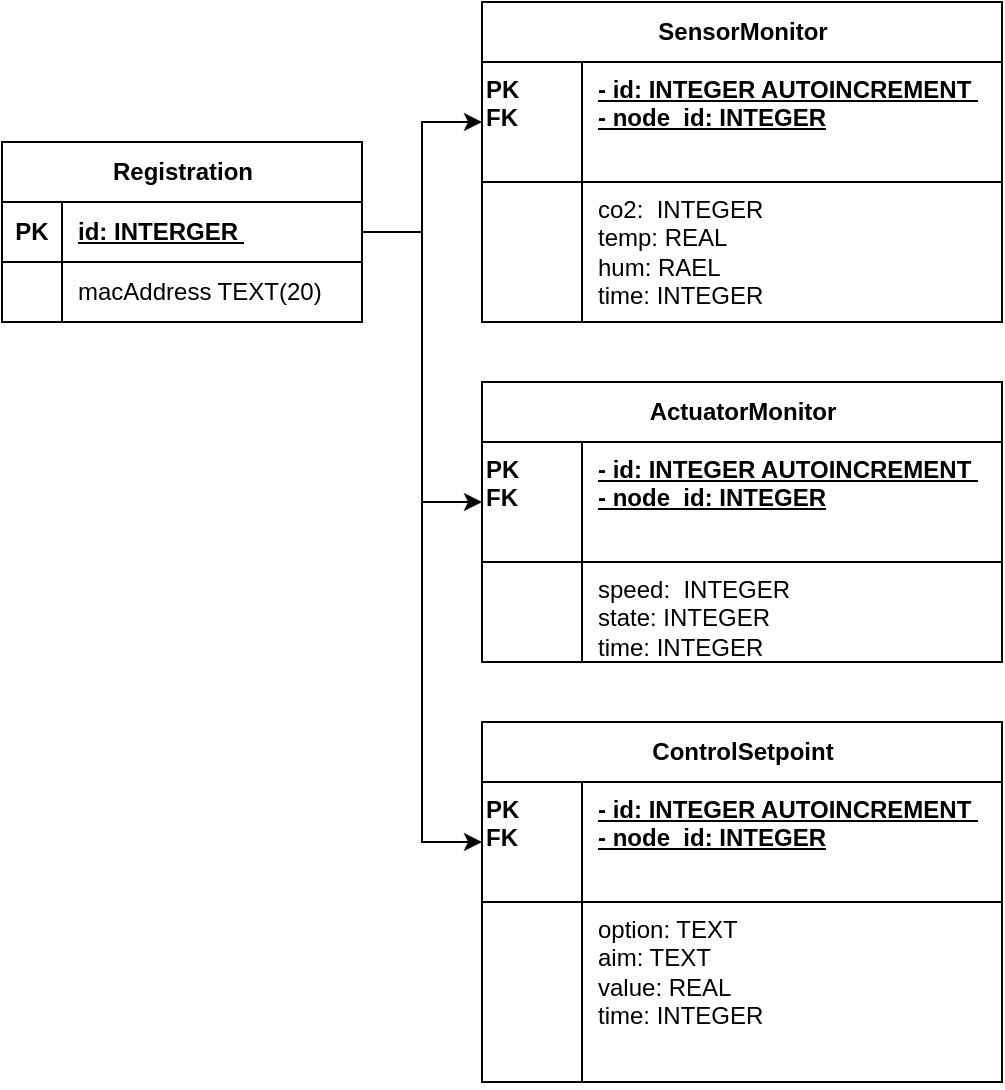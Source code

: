 <mxfile version="21.3.7" type="device">
  <diagram name="postgresql" id="dXhKGgKcH2Q6Jnj2PDTK">
    <mxGraphModel dx="794" dy="509" grid="1" gridSize="10" guides="1" tooltips="1" connect="1" arrows="1" fold="1" page="1" pageScale="1" pageWidth="850" pageHeight="1100" math="0" shadow="0">
      <root>
        <mxCell id="0" />
        <mxCell id="1" parent="0" />
        <mxCell id="j_g9SA-qZOXGerufir2o-1" value="SensorMonitor" style="shape=table;startSize=30;container=1;collapsible=1;childLayout=tableLayout;fixedRows=1;rowLines=0;fontStyle=1;align=center;resizeLast=1;html=1;" parent="1" vertex="1">
          <mxGeometry x="350" y="130" width="260" height="160" as="geometry" />
        </mxCell>
        <mxCell id="j_g9SA-qZOXGerufir2o-2" value="" style="shape=tableRow;horizontal=0;startSize=0;swimlaneHead=0;swimlaneBody=0;fillColor=none;collapsible=0;dropTarget=0;points=[[0,0.5],[1,0.5]];portConstraint=eastwest;top=0;left=0;right=0;bottom=1;" parent="j_g9SA-qZOXGerufir2o-1" vertex="1">
          <mxGeometry y="30" width="260" height="60" as="geometry" />
        </mxCell>
        <mxCell id="j_g9SA-qZOXGerufir2o-3" value="PK&lt;br&gt;FK" style="shape=partialRectangle;connectable=0;fillColor=none;top=0;left=0;bottom=0;right=0;fontStyle=1;overflow=hidden;whiteSpace=wrap;html=1;verticalAlign=top;align=left;" parent="j_g9SA-qZOXGerufir2o-2" vertex="1">
          <mxGeometry width="50" height="60" as="geometry">
            <mxRectangle width="50" height="60" as="alternateBounds" />
          </mxGeometry>
        </mxCell>
        <mxCell id="j_g9SA-qZOXGerufir2o-4" value="- id: INTEGER AUTOINCREMENT&amp;nbsp;&lt;br&gt;- node_id: INTEGER" style="shape=partialRectangle;connectable=0;fillColor=none;top=0;left=0;bottom=0;right=0;align=left;spacingLeft=6;fontStyle=5;overflow=hidden;whiteSpace=wrap;html=1;verticalAlign=top;" parent="j_g9SA-qZOXGerufir2o-2" vertex="1">
          <mxGeometry x="50" width="210" height="60" as="geometry">
            <mxRectangle width="210" height="60" as="alternateBounds" />
          </mxGeometry>
        </mxCell>
        <mxCell id="j_g9SA-qZOXGerufir2o-5" value="" style="shape=tableRow;horizontal=0;startSize=0;swimlaneHead=0;swimlaneBody=0;fillColor=none;collapsible=0;dropTarget=0;points=[[0,0.5],[1,0.5]];portConstraint=eastwest;top=0;left=0;right=0;bottom=0;" parent="j_g9SA-qZOXGerufir2o-1" vertex="1">
          <mxGeometry y="90" width="260" height="70" as="geometry" />
        </mxCell>
        <mxCell id="j_g9SA-qZOXGerufir2o-6" value="" style="shape=partialRectangle;connectable=0;fillColor=none;top=0;left=0;bottom=0;right=0;editable=1;overflow=hidden;whiteSpace=wrap;html=1;" parent="j_g9SA-qZOXGerufir2o-5" vertex="1">
          <mxGeometry width="50" height="70" as="geometry">
            <mxRectangle width="50" height="70" as="alternateBounds" />
          </mxGeometry>
        </mxCell>
        <mxCell id="j_g9SA-qZOXGerufir2o-7" value="co2:&amp;nbsp; INTEGER&lt;br style=&quot;border-color: var(--border-color);&quot;&gt;temp: REAL&lt;br style=&quot;border-color: var(--border-color);&quot;&gt;hum: RAEL&lt;br style=&quot;border-color: var(--border-color);&quot;&gt;time: INTEGER" style="shape=partialRectangle;connectable=0;fillColor=none;top=0;left=0;bottom=0;right=0;align=left;spacingLeft=6;overflow=hidden;whiteSpace=wrap;html=1;verticalAlign=top;" parent="j_g9SA-qZOXGerufir2o-5" vertex="1">
          <mxGeometry x="50" width="210" height="70" as="geometry">
            <mxRectangle width="210" height="70" as="alternateBounds" />
          </mxGeometry>
        </mxCell>
        <mxCell id="j_g9SA-qZOXGerufir2o-8" value="ActuatorMonitor" style="shape=table;startSize=30;container=1;collapsible=1;childLayout=tableLayout;fixedRows=1;rowLines=0;fontStyle=1;align=center;resizeLast=1;html=1;" parent="1" vertex="1">
          <mxGeometry x="350" y="320" width="260" height="140" as="geometry" />
        </mxCell>
        <mxCell id="j_g9SA-qZOXGerufir2o-9" value="" style="shape=tableRow;horizontal=0;startSize=0;swimlaneHead=0;swimlaneBody=0;fillColor=none;collapsible=0;dropTarget=0;points=[[0,0.5],[1,0.5]];portConstraint=eastwest;top=0;left=0;right=0;bottom=1;" parent="j_g9SA-qZOXGerufir2o-8" vertex="1">
          <mxGeometry y="30" width="260" height="60" as="geometry" />
        </mxCell>
        <mxCell id="j_g9SA-qZOXGerufir2o-10" value="PK&lt;br&gt;FK" style="shape=partialRectangle;connectable=0;fillColor=none;top=0;left=0;bottom=0;right=0;fontStyle=1;overflow=hidden;whiteSpace=wrap;html=1;verticalAlign=top;align=left;" parent="j_g9SA-qZOXGerufir2o-9" vertex="1">
          <mxGeometry width="50" height="60" as="geometry">
            <mxRectangle width="50" height="60" as="alternateBounds" />
          </mxGeometry>
        </mxCell>
        <mxCell id="j_g9SA-qZOXGerufir2o-11" value="- id: INTEGER AUTOINCREMENT&amp;nbsp;&lt;br style=&quot;border-color: var(--border-color);&quot;&gt;- node_id: INTEGER" style="shape=partialRectangle;connectable=0;fillColor=none;top=0;left=0;bottom=0;right=0;align=left;spacingLeft=6;fontStyle=5;overflow=hidden;whiteSpace=wrap;html=1;verticalAlign=top;" parent="j_g9SA-qZOXGerufir2o-9" vertex="1">
          <mxGeometry x="50" width="210" height="60" as="geometry">
            <mxRectangle width="210" height="60" as="alternateBounds" />
          </mxGeometry>
        </mxCell>
        <mxCell id="j_g9SA-qZOXGerufir2o-12" value="" style="shape=tableRow;horizontal=0;startSize=0;swimlaneHead=0;swimlaneBody=0;fillColor=none;collapsible=0;dropTarget=0;points=[[0,0.5],[1,0.5]];portConstraint=eastwest;top=0;left=0;right=0;bottom=0;" parent="j_g9SA-qZOXGerufir2o-8" vertex="1">
          <mxGeometry y="90" width="260" height="50" as="geometry" />
        </mxCell>
        <mxCell id="j_g9SA-qZOXGerufir2o-13" value="" style="shape=partialRectangle;connectable=0;fillColor=none;top=0;left=0;bottom=0;right=0;editable=1;overflow=hidden;whiteSpace=wrap;html=1;" parent="j_g9SA-qZOXGerufir2o-12" vertex="1">
          <mxGeometry width="50" height="50" as="geometry">
            <mxRectangle width="50" height="50" as="alternateBounds" />
          </mxGeometry>
        </mxCell>
        <mxCell id="j_g9SA-qZOXGerufir2o-14" value="speed:&amp;nbsp; INTEGER&lt;br style=&quot;border-color: var(--border-color);&quot;&gt;state: INTEGER&lt;br style=&quot;border-color: var(--border-color);&quot;&gt;time: INTEGER" style="shape=partialRectangle;connectable=0;fillColor=none;top=0;left=0;bottom=0;right=0;align=left;spacingLeft=6;overflow=hidden;whiteSpace=wrap;html=1;verticalAlign=top;" parent="j_g9SA-qZOXGerufir2o-12" vertex="1">
          <mxGeometry x="50" width="210" height="50" as="geometry">
            <mxRectangle width="210" height="50" as="alternateBounds" />
          </mxGeometry>
        </mxCell>
        <mxCell id="j_g9SA-qZOXGerufir2o-15" value="Registration" style="shape=table;startSize=30;container=1;collapsible=1;childLayout=tableLayout;fixedRows=1;rowLines=0;fontStyle=1;align=center;resizeLast=1;html=1;" parent="1" vertex="1">
          <mxGeometry x="110" y="200" width="180" height="90" as="geometry" />
        </mxCell>
        <mxCell id="j_g9SA-qZOXGerufir2o-16" value="" style="shape=tableRow;horizontal=0;startSize=0;swimlaneHead=0;swimlaneBody=0;fillColor=none;collapsible=0;dropTarget=0;points=[[0,0.5],[1,0.5]];portConstraint=eastwest;top=0;left=0;right=0;bottom=1;" parent="j_g9SA-qZOXGerufir2o-15" vertex="1">
          <mxGeometry y="30" width="180" height="30" as="geometry" />
        </mxCell>
        <mxCell id="j_g9SA-qZOXGerufir2o-17" value="PK" style="shape=partialRectangle;connectable=0;fillColor=none;top=0;left=0;bottom=0;right=0;fontStyle=1;overflow=hidden;whiteSpace=wrap;html=1;" parent="j_g9SA-qZOXGerufir2o-16" vertex="1">
          <mxGeometry width="30" height="30" as="geometry">
            <mxRectangle width="30" height="30" as="alternateBounds" />
          </mxGeometry>
        </mxCell>
        <mxCell id="j_g9SA-qZOXGerufir2o-18" value="id: INTERGER&amp;nbsp;" style="shape=partialRectangle;connectable=0;fillColor=none;top=0;left=0;bottom=0;right=0;align=left;spacingLeft=6;fontStyle=5;overflow=hidden;whiteSpace=wrap;html=1;" parent="j_g9SA-qZOXGerufir2o-16" vertex="1">
          <mxGeometry x="30" width="150" height="30" as="geometry">
            <mxRectangle width="150" height="30" as="alternateBounds" />
          </mxGeometry>
        </mxCell>
        <mxCell id="j_g9SA-qZOXGerufir2o-19" value="" style="shape=tableRow;horizontal=0;startSize=0;swimlaneHead=0;swimlaneBody=0;fillColor=none;collapsible=0;dropTarget=0;points=[[0,0.5],[1,0.5]];portConstraint=eastwest;top=0;left=0;right=0;bottom=0;" parent="j_g9SA-qZOXGerufir2o-15" vertex="1">
          <mxGeometry y="60" width="180" height="30" as="geometry" />
        </mxCell>
        <mxCell id="j_g9SA-qZOXGerufir2o-20" value="" style="shape=partialRectangle;connectable=0;fillColor=none;top=0;left=0;bottom=0;right=0;editable=1;overflow=hidden;whiteSpace=wrap;html=1;" parent="j_g9SA-qZOXGerufir2o-19" vertex="1">
          <mxGeometry width="30" height="30" as="geometry">
            <mxRectangle width="30" height="30" as="alternateBounds" />
          </mxGeometry>
        </mxCell>
        <mxCell id="j_g9SA-qZOXGerufir2o-21" value="macAddress TEXT(20)" style="shape=partialRectangle;connectable=0;fillColor=none;top=0;left=0;bottom=0;right=0;align=left;spacingLeft=6;overflow=hidden;whiteSpace=wrap;html=1;" parent="j_g9SA-qZOXGerufir2o-19" vertex="1">
          <mxGeometry x="30" width="150" height="30" as="geometry">
            <mxRectangle width="150" height="30" as="alternateBounds" />
          </mxGeometry>
        </mxCell>
        <mxCell id="j_g9SA-qZOXGerufir2o-23" value="" style="endArrow=classic;html=1;rounded=0;exitX=1;exitY=0.5;exitDx=0;exitDy=0;" parent="1" source="j_g9SA-qZOXGerufir2o-16" edge="1">
          <mxGeometry width="50" height="50" relative="1" as="geometry">
            <mxPoint x="360" y="340" as="sourcePoint" />
            <mxPoint x="350" y="190" as="targetPoint" />
            <Array as="points">
              <mxPoint x="320" y="245" />
              <mxPoint x="320" y="190" />
            </Array>
          </mxGeometry>
        </mxCell>
        <mxCell id="j_g9SA-qZOXGerufir2o-24" value="" style="endArrow=classic;html=1;rounded=0;exitX=1;exitY=0.5;exitDx=0;exitDy=0;" parent="1" source="j_g9SA-qZOXGerufir2o-16" edge="1">
          <mxGeometry width="50" height="50" relative="1" as="geometry">
            <mxPoint x="390" y="360" as="sourcePoint" />
            <mxPoint x="350" y="380" as="targetPoint" />
            <Array as="points">
              <mxPoint x="320" y="245" />
              <mxPoint x="320" y="380" />
            </Array>
          </mxGeometry>
        </mxCell>
        <mxCell id="K5M_yJc7ZIbTyNCKmfsf-1" value="ControlSetpoint" style="shape=table;startSize=30;container=1;collapsible=1;childLayout=tableLayout;fixedRows=1;rowLines=0;fontStyle=1;align=center;resizeLast=1;html=1;" vertex="1" parent="1">
          <mxGeometry x="350" y="490" width="260" height="180" as="geometry" />
        </mxCell>
        <mxCell id="K5M_yJc7ZIbTyNCKmfsf-2" value="" style="shape=tableRow;horizontal=0;startSize=0;swimlaneHead=0;swimlaneBody=0;fillColor=none;collapsible=0;dropTarget=0;points=[[0,0.5],[1,0.5]];portConstraint=eastwest;top=0;left=0;right=0;bottom=1;" vertex="1" parent="K5M_yJc7ZIbTyNCKmfsf-1">
          <mxGeometry y="30" width="260" height="60" as="geometry" />
        </mxCell>
        <mxCell id="K5M_yJc7ZIbTyNCKmfsf-3" value="PK&lt;br&gt;FK" style="shape=partialRectangle;connectable=0;fillColor=none;top=0;left=0;bottom=0;right=0;fontStyle=1;overflow=hidden;whiteSpace=wrap;html=1;verticalAlign=top;align=left;" vertex="1" parent="K5M_yJc7ZIbTyNCKmfsf-2">
          <mxGeometry width="50" height="60" as="geometry">
            <mxRectangle width="50" height="60" as="alternateBounds" />
          </mxGeometry>
        </mxCell>
        <mxCell id="K5M_yJc7ZIbTyNCKmfsf-4" value="- id: INTEGER AUTOINCREMENT&amp;nbsp;&lt;br style=&quot;border-color: var(--border-color);&quot;&gt;- node_id: INTEGER" style="shape=partialRectangle;connectable=0;fillColor=none;top=0;left=0;bottom=0;right=0;align=left;spacingLeft=6;fontStyle=5;overflow=hidden;whiteSpace=wrap;html=1;verticalAlign=top;" vertex="1" parent="K5M_yJc7ZIbTyNCKmfsf-2">
          <mxGeometry x="50" width="210" height="60" as="geometry">
            <mxRectangle width="210" height="60" as="alternateBounds" />
          </mxGeometry>
        </mxCell>
        <mxCell id="K5M_yJc7ZIbTyNCKmfsf-5" value="" style="shape=tableRow;horizontal=0;startSize=0;swimlaneHead=0;swimlaneBody=0;fillColor=none;collapsible=0;dropTarget=0;points=[[0,0.5],[1,0.5]];portConstraint=eastwest;top=0;left=0;right=0;bottom=0;" vertex="1" parent="K5M_yJc7ZIbTyNCKmfsf-1">
          <mxGeometry y="90" width="260" height="90" as="geometry" />
        </mxCell>
        <mxCell id="K5M_yJc7ZIbTyNCKmfsf-6" value="" style="shape=partialRectangle;connectable=0;fillColor=none;top=0;left=0;bottom=0;right=0;editable=1;overflow=hidden;whiteSpace=wrap;html=1;" vertex="1" parent="K5M_yJc7ZIbTyNCKmfsf-5">
          <mxGeometry width="50" height="90" as="geometry">
            <mxRectangle width="50" height="90" as="alternateBounds" />
          </mxGeometry>
        </mxCell>
        <mxCell id="K5M_yJc7ZIbTyNCKmfsf-7" value="option: TEXT&lt;br&gt;aim: TEXT&lt;br&gt;value: REAL&lt;br style=&quot;border-color: var(--border-color);&quot;&gt;time: INTEGER" style="shape=partialRectangle;connectable=0;fillColor=none;top=0;left=0;bottom=0;right=0;align=left;spacingLeft=6;overflow=hidden;whiteSpace=wrap;html=1;verticalAlign=top;" vertex="1" parent="K5M_yJc7ZIbTyNCKmfsf-5">
          <mxGeometry x="50" width="210" height="90" as="geometry">
            <mxRectangle width="210" height="90" as="alternateBounds" />
          </mxGeometry>
        </mxCell>
        <mxCell id="K5M_yJc7ZIbTyNCKmfsf-8" style="edgeStyle=orthogonalEdgeStyle;rounded=0;orthogonalLoop=1;jettySize=auto;html=1;exitX=1;exitY=0.5;exitDx=0;exitDy=0;entryX=0;entryY=0.5;entryDx=0;entryDy=0;" edge="1" parent="1" source="j_g9SA-qZOXGerufir2o-16" target="K5M_yJc7ZIbTyNCKmfsf-2">
          <mxGeometry relative="1" as="geometry" />
        </mxCell>
      </root>
    </mxGraphModel>
  </diagram>
</mxfile>

